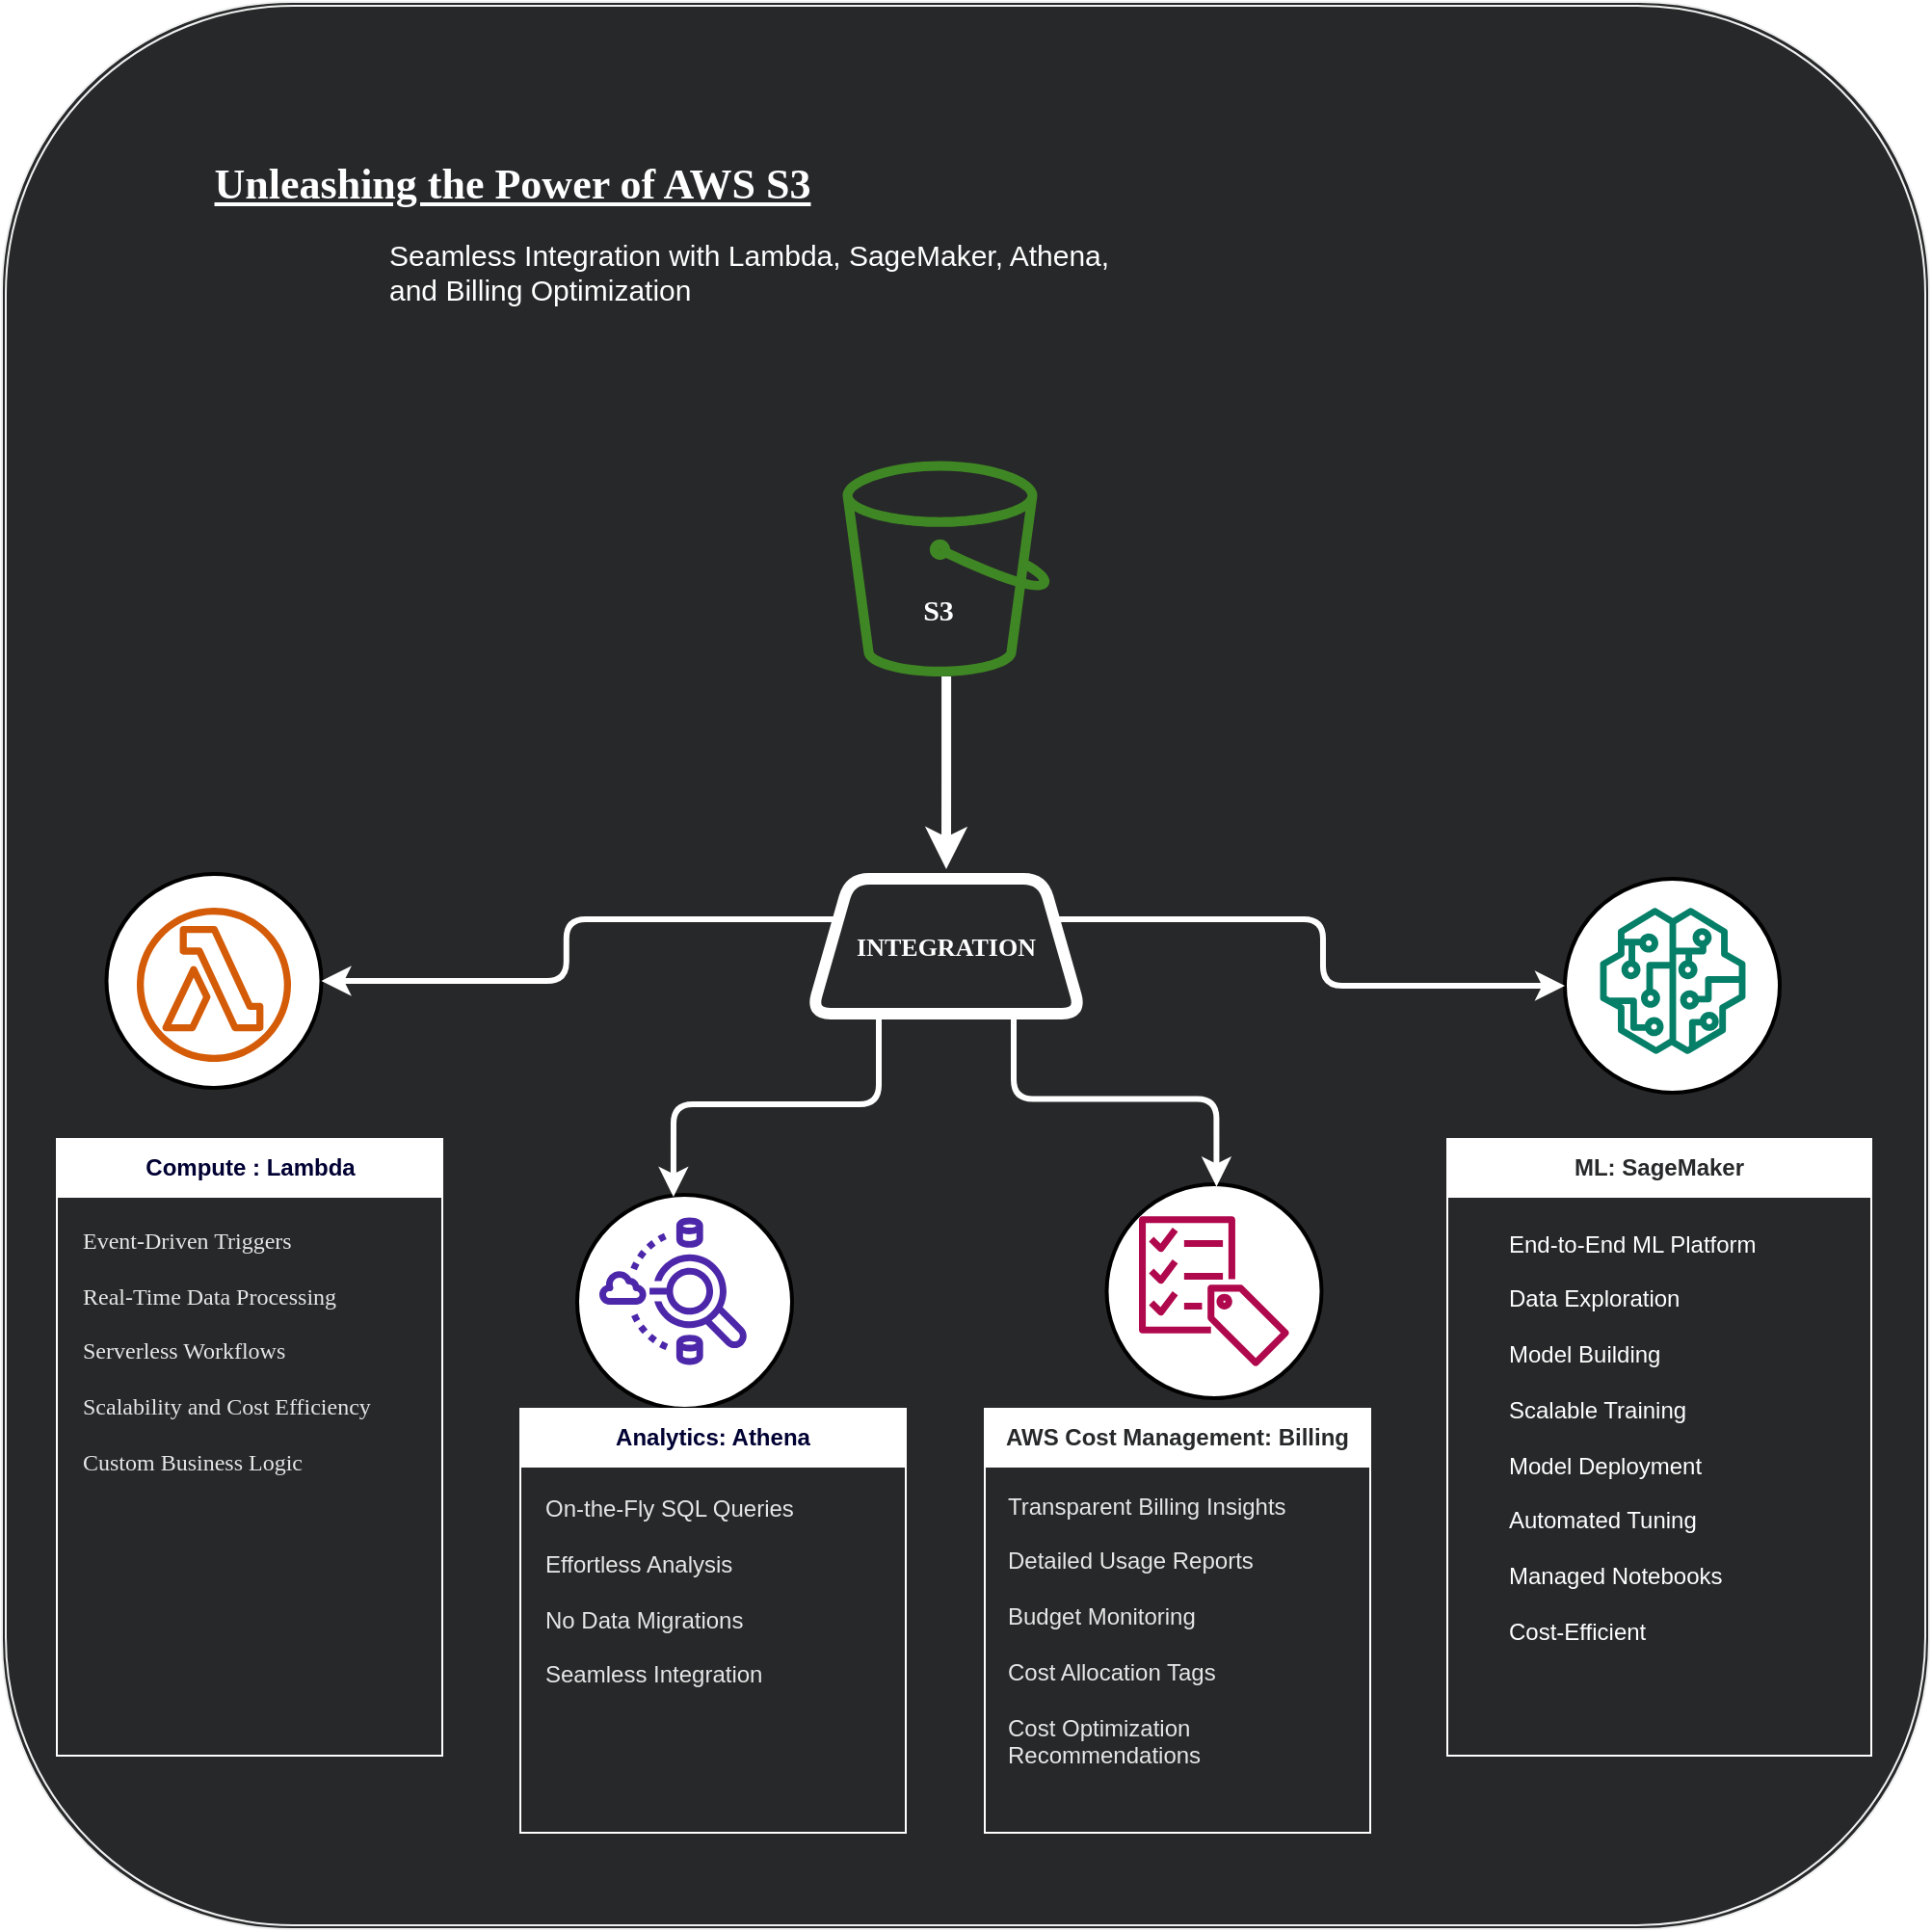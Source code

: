 <mxfile version="21.6.8" type="github">
  <diagram name="Page-1" id="5987fedf-629e-85c4-6858-42fee31821dd">
    <mxGraphModel dx="866" dy="1820" grid="1" gridSize="10" guides="1" tooltips="1" connect="1" arrows="1" fold="1" page="1" pageScale="1.5" pageWidth="1169" pageHeight="826" background="none" math="0" shadow="0">
      <root>
        <mxCell id="0" style=";html=1;" />
        <mxCell id="1" style=";html=1;" parent="0" />
        <mxCell id="1y28jx78B81ABTf8jZqV-2" value="" style="shape=ext;double=1;rounded=1;whiteSpace=wrap;html=1;fillColor=#272829;strokeColor=#F0F0F0;" parent="1" vertex="1">
          <mxGeometry x="10" y="-110" width="1000" height="1000" as="geometry" />
        </mxCell>
        <mxCell id="2aweV3T2xqS6whoJP9f7-10" value="" style="shape=trapezoid;perimeter=trapezoidPerimeter;whiteSpace=wrap;html=1;fixedSize=1;fillColor=none;strokeColor=#FFFFFF;strokeWidth=6;perimeterSpacing=0;rounded=1;shadow=0;" parent="1" vertex="1">
          <mxGeometry x="430" y="345" width="140" height="70" as="geometry" />
        </mxCell>
        <mxCell id="mxP638kjlEipobzDz_Bb-1" value="&lt;font style=&quot;background-color: rgb(39, 40, 41);&quot; size=&quot;1&quot; face=&quot;Verdana&quot; color=&quot;#ffffff&quot;&gt;&lt;b style=&quot;font-size: 13px;&quot;&gt;INTEGRATION&lt;/b&gt;&lt;/font&gt;" style="text;strokeColor=none;align=center;fillColor=none;html=1;verticalAlign=middle;whiteSpace=wrap;rounded=0;" parent="1" vertex="1">
          <mxGeometry x="470" y="365" width="60" height="30" as="geometry" />
        </mxCell>
        <mxCell id="mxP638kjlEipobzDz_Bb-10" value="" style="strokeWidth=2;html=1;shape=mxgraph.flowchart.start_2;whiteSpace=wrap;" parent="1" vertex="1">
          <mxGeometry x="821" y="345" width="111.5" height="111" as="geometry" />
        </mxCell>
        <mxCell id="mxP638kjlEipobzDz_Bb-9" value="" style="strokeWidth=2;html=1;shape=mxgraph.flowchart.start_2;whiteSpace=wrap;" parent="1" vertex="1">
          <mxGeometry x="583.25" y="503.5" width="111.5" height="111" as="geometry" />
        </mxCell>
        <mxCell id="mxP638kjlEipobzDz_Bb-8" value="" style="strokeWidth=2;html=1;shape=mxgraph.flowchart.start_2;whiteSpace=wrap;" parent="1" vertex="1">
          <mxGeometry x="64.25" y="342.5" width="111.5" height="111" as="geometry" />
        </mxCell>
        <mxCell id="mxP638kjlEipobzDz_Bb-5" value="" style="strokeWidth=2;html=1;shape=mxgraph.flowchart.start_2;whiteSpace=wrap;" parent="1" vertex="1">
          <mxGeometry x="308.5" y="509" width="111.5" height="111" as="geometry" />
        </mxCell>
        <mxCell id="VEYagePClK9msia7UN-8-8" value="&lt;div align=&quot;left&quot;&gt;&lt;font color=&quot;#e6e6e6&quot;&gt;&lt;span style=&quot;background-color: rgb(39, 40, 41);&quot;&gt;On-the-Fly SQL Queries&lt;/span&gt;&lt;/font&gt;&lt;/div&gt;&lt;div align=&quot;left&quot;&gt;&lt;font color=&quot;#e6e6e6&quot;&gt;&lt;span style=&quot;background-color: rgb(39, 40, 41);&quot;&gt;&lt;br&gt;&lt;/span&gt;&lt;/font&gt;&lt;/div&gt;&lt;div align=&quot;left&quot;&gt;&lt;font color=&quot;#e6e6e6&quot;&gt;&lt;span style=&quot;background-color: rgb(39, 40, 41);&quot;&gt;Effortless Analysis&lt;/span&gt;&lt;/font&gt;&lt;/div&gt;&lt;div align=&quot;left&quot;&gt;&lt;font color=&quot;#e6e6e6&quot;&gt;&lt;span style=&quot;background-color: rgb(39, 40, 41);&quot;&gt;&lt;br&gt;&lt;/span&gt;&lt;/font&gt;&lt;/div&gt;&lt;div align=&quot;left&quot;&gt;&lt;font color=&quot;#e6e6e6&quot;&gt;&lt;span style=&quot;background-color: rgb(39, 40, 41);&quot;&gt;No Data Migrations&lt;/span&gt;&lt;/font&gt;&lt;/div&gt;&lt;div align=&quot;left&quot;&gt;&lt;font color=&quot;#e6e6e6&quot;&gt;&lt;span style=&quot;background-color: rgb(39, 40, 41);&quot;&gt;&lt;br&gt;&lt;/span&gt;&lt;/font&gt;&lt;/div&gt;&lt;div align=&quot;left&quot;&gt;&lt;font color=&quot;#e6e6e6&quot;&gt;&lt;span style=&quot;background-color: rgb(39, 40, 41);&quot;&gt;Seamless Integration&lt;/span&gt;&lt;/font&gt;&lt;/div&gt;" style="text;strokeColor=none;align=left;fillColor=none;html=1;verticalAlign=middle;whiteSpace=wrap;rounded=0;" parent="1" vertex="1">
          <mxGeometry x="290" y="700" width="200" height="30" as="geometry" />
        </mxCell>
        <object label="&lt;font style=&quot;background-color: rgb(255, 255, 255);&quot; color=&quot;#000033&quot;&gt;Analytics: Athena&lt;/font&gt;" id="VEYagePClK9msia7UN-8-2">
          <mxCell style="swimlane;whiteSpace=wrap;html=1;startSize=30;strokeColor=#FFFFFF;" parent="1" vertex="1">
            <mxGeometry x="279" y="620" width="200" height="220" as="geometry" />
          </mxCell>
        </object>
        <mxCell id="2aweV3T2xqS6whoJP9f7-12" style="edgeStyle=orthogonalEdgeStyle;rounded=1;orthogonalLoop=1;jettySize=auto;html=1;exitX=0;exitY=0.25;exitDx=0;exitDy=0;strokeWidth=3;strokeColor=#FFFFFF;" parent="1" source="2aweV3T2xqS6whoJP9f7-10" target="mxP638kjlEipobzDz_Bb-8" edge="1">
          <mxGeometry relative="1" as="geometry">
            <mxPoint x="180" y="400" as="targetPoint" />
          </mxGeometry>
        </mxCell>
        <mxCell id="2aweV3T2xqS6whoJP9f7-13" style="edgeStyle=orthogonalEdgeStyle;rounded=1;orthogonalLoop=1;jettySize=auto;html=1;exitX=0.25;exitY=1;exitDx=0;exitDy=0;strokeWidth=3;strokeColor=#FFFFFF;entryX=0.448;entryY=0.009;entryDx=0;entryDy=0;entryPerimeter=0;" parent="1" source="2aweV3T2xqS6whoJP9f7-10" target="mxP638kjlEipobzDz_Bb-5" edge="1">
          <mxGeometry relative="1" as="geometry" />
        </mxCell>
        <mxCell id="2aweV3T2xqS6whoJP9f7-14" style="edgeStyle=orthogonalEdgeStyle;rounded=1;orthogonalLoop=1;jettySize=auto;html=1;exitX=0.75;exitY=1;exitDx=0;exitDy=0;strokeWidth=3;strokeColor=#FFFFFF;entryX=0.511;entryY=0.011;entryDx=0;entryDy=0;entryPerimeter=0;" parent="1" source="2aweV3T2xqS6whoJP9f7-10" target="mxP638kjlEipobzDz_Bb-9" edge="1">
          <mxGeometry relative="1" as="geometry">
            <mxPoint x="640" y="500" as="targetPoint" />
          </mxGeometry>
        </mxCell>
        <mxCell id="2aweV3T2xqS6whoJP9f7-15" style="edgeStyle=orthogonalEdgeStyle;rounded=1;orthogonalLoop=1;jettySize=auto;html=1;exitX=1;exitY=0.25;exitDx=0;exitDy=0;strokeColor=#FFFFFF;strokeWidth=3;" parent="1" source="2aweV3T2xqS6whoJP9f7-10" target="mxP638kjlEipobzDz_Bb-10" edge="1">
          <mxGeometry relative="1" as="geometry">
            <mxPoint x="810" y="398" as="targetPoint" />
          </mxGeometry>
        </mxCell>
        <mxCell id="1y28jx78B81ABTf8jZqV-3" value="&lt;font style=&quot;font-size: 22px;&quot; color=&quot;#ffffff&quot;&gt;&lt;u&gt;&lt;b&gt;Unleashing the Power of AWS S3&lt;br&gt;&lt;/b&gt;&lt;/u&gt;&lt;/font&gt;" style="text;strokeColor=none;align=center;fillColor=none;html=1;verticalAlign=middle;whiteSpace=wrap;rounded=0;fontFamily=Times New Roman;" parent="1" vertex="1">
          <mxGeometry x="60" y="-110" width="430" height="190" as="geometry" />
        </mxCell>
        <mxCell id="1y28jx78B81ABTf8jZqV-5" value="&lt;div style=&quot;font-size: 15px;&quot; align=&quot;left&quot;&gt;&lt;font style=&quot;font-size: 15px;&quot; color=&quot;#ffffff&quot;&gt;Seamless Integration with Lambda, SageMaker, Athena, and Billing Optimization&lt;/font&gt;&lt;/div&gt;" style="text;strokeColor=none;align=left;fillColor=none;html=1;verticalAlign=middle;whiteSpace=wrap;rounded=0;" parent="1" vertex="1">
          <mxGeometry x="209" y="20" width="391" height="20" as="geometry" />
        </mxCell>
        <mxCell id="2aweV3T2xqS6whoJP9f7-17" value="" style="edgeStyle=orthogonalEdgeStyle;rounded=0;orthogonalLoop=1;jettySize=auto;html=1;strokeColor=#FFFFFF;strokeWidth=5;" parent="1" source="1y28jx78B81ABTf8jZqV-6" edge="1">
          <mxGeometry relative="1" as="geometry">
            <mxPoint x="500" y="340" as="targetPoint" />
          </mxGeometry>
        </mxCell>
        <mxCell id="1y28jx78B81ABTf8jZqV-6" value="" style="sketch=0;outlineConnect=0;fontColor=#232F3E;gradientColor=none;fillColor=#3F8624;strokeColor=none;dashed=0;verticalLabelPosition=bottom;verticalAlign=top;align=center;html=1;fontSize=12;fontStyle=0;aspect=fixed;pointerEvents=1;shape=mxgraph.aws4.bucket;" parent="1" vertex="1">
          <mxGeometry x="446.25" y="128.2" width="107.5" height="111.8" as="geometry" />
        </mxCell>
        <mxCell id="2aweV3T2xqS6whoJP9f7-6" value="" style="sketch=0;outlineConnect=0;fontColor=#232F3E;gradientColor=none;fillColor=#D45B07;strokeColor=none;dashed=0;verticalLabelPosition=bottom;verticalAlign=top;align=center;html=1;fontSize=12;fontStyle=0;aspect=fixed;pointerEvents=1;shape=mxgraph.aws4.lambda_function;" parent="1" vertex="1">
          <mxGeometry x="80" y="360" width="80" height="80" as="geometry" />
        </mxCell>
        <mxCell id="2aweV3T2xqS6whoJP9f7-7" value="" style="sketch=0;outlineConnect=0;fontColor=#232F3E;gradientColor=none;fillColor=#067F68;strokeColor=none;dashed=0;verticalLabelPosition=bottom;verticalAlign=top;align=center;html=1;fontSize=12;fontStyle=0;aspect=fixed;pointerEvents=1;shape=mxgraph.aws4.sagemaker_model;" parent="1" vertex="1">
          <mxGeometry x="839" y="360" width="76" height="76" as="geometry" />
        </mxCell>
        <mxCell id="2aweV3T2xqS6whoJP9f7-8" value="" style="sketch=0;outlineConnect=0;fontColor=#232F3E;gradientColor=none;fillColor=#4D27AA;strokeColor=none;dashed=0;verticalLabelPosition=bottom;verticalAlign=top;align=center;html=1;fontSize=12;fontStyle=0;aspect=fixed;pointerEvents=1;shape=mxgraph.aws4.athena_data_source_connectors;" parent="1" vertex="1">
          <mxGeometry x="320" y="520" width="77" height="78" as="geometry" />
        </mxCell>
        <mxCell id="2aweV3T2xqS6whoJP9f7-9" value="" style="sketch=0;outlineConnect=0;fontColor=#232F3E;gradientColor=none;fillColor=#B0084D;strokeColor=none;dashed=0;verticalLabelPosition=bottom;verticalAlign=top;align=center;html=1;fontSize=12;fontStyle=0;aspect=fixed;pointerEvents=1;shape=mxgraph.aws4.checklist_cost;" parent="1" vertex="1">
          <mxGeometry x="600" y="520" width="78" height="78" as="geometry" />
        </mxCell>
        <object label="&lt;font style=&quot;background-color: rgb(255, 255, 255);&quot; color=&quot;#000033&quot;&gt;Compute : Lambda&lt;/font&gt;" id="VEYagePClK9msia7UN-8-1">
          <mxCell style="swimlane;whiteSpace=wrap;html=1;startSize=30;strokeColor=#FFFFFF;" parent="1" vertex="1">
            <mxGeometry x="38.5" y="480" width="200" height="320" as="geometry" />
          </mxCell>
        </object>
        <mxCell id="VEYagePClK9msia7UN-8-7" value="&lt;div align=&quot;left&quot;&gt;&lt;font style=&quot;background-color: rgb(39, 40, 41);&quot; face=&quot;Verdana&quot; color=&quot;#e6e6e6&quot;&gt;Event-Driven Triggers&lt;/font&gt;&lt;/div&gt;&lt;div align=&quot;left&quot;&gt;&lt;font style=&quot;background-color: rgb(39, 40, 41);&quot; face=&quot;Verdana&quot; color=&quot;#e6e6e6&quot;&gt;&lt;br&gt;&lt;/font&gt;&lt;/div&gt;&lt;div align=&quot;left&quot;&gt;&lt;font style=&quot;background-color: rgb(39, 40, 41);&quot; face=&quot;Verdana&quot; color=&quot;#e6e6e6&quot;&gt;Real-Time Data Processing&lt;/font&gt;&lt;/div&gt;&lt;div align=&quot;left&quot;&gt;&lt;font style=&quot;background-color: rgb(39, 40, 41);&quot; face=&quot;Verdana&quot; color=&quot;#e6e6e6&quot;&gt;&lt;br&gt;&lt;/font&gt;&lt;/div&gt;&lt;div align=&quot;left&quot;&gt;&lt;font style=&quot;background-color: rgb(39, 40, 41);&quot; face=&quot;Verdana&quot; color=&quot;#e6e6e6&quot;&gt;Serverless Workflows&lt;/font&gt;&lt;/div&gt;&lt;div align=&quot;left&quot;&gt;&lt;font style=&quot;background-color: rgb(39, 40, 41);&quot; face=&quot;Verdana&quot; color=&quot;#e6e6e6&quot;&gt;&lt;br&gt;&lt;/font&gt;&lt;/div&gt;&lt;div align=&quot;left&quot;&gt;&lt;font style=&quot;background-color: rgb(39, 40, 41);&quot; face=&quot;Verdana&quot; color=&quot;#e6e6e6&quot;&gt;Scalability and Cost Efficiency&lt;/font&gt;&lt;/div&gt;&lt;div align=&quot;left&quot;&gt;&lt;font style=&quot;background-color: rgb(39, 40, 41);&quot; face=&quot;Verdana&quot; color=&quot;#e6e6e6&quot;&gt;&lt;br&gt;&lt;/font&gt;&lt;/div&gt;&lt;div align=&quot;left&quot;&gt;&lt;font style=&quot;background-color: rgb(39, 40, 41);&quot; face=&quot;Verdana&quot; color=&quot;#e6e6e6&quot;&gt;Custom Business Logic&lt;/font&gt;&lt;/div&gt;" style="text;strokeColor=none;align=left;fillColor=none;html=1;verticalAlign=middle;whiteSpace=wrap;rounded=0;" parent="VEYagePClK9msia7UN-8-1" vertex="1">
          <mxGeometry x="11.5" y="95" width="200" height="30" as="geometry" />
        </mxCell>
        <object label="&lt;font style=&quot;background-color: rgb(255, 255, 255);&quot; color=&quot;#272829&quot;&gt;ML: SageMaker&lt;/font&gt;" id="VEYagePClK9msia7UN-8-3">
          <mxCell style="swimlane;whiteSpace=wrap;html=1;startSize=30;strokeColor=#FFFFFF;" parent="1" vertex="1">
            <mxGeometry x="760" y="480" width="220" height="320" as="geometry" />
          </mxCell>
        </object>
        <mxCell id="VEYagePClK9msia7UN-8-10" value="&lt;div&gt;&lt;font color=&quot;#ffffff&quot;&gt;&lt;span style=&quot;background-color: rgb(39, 40, 41);&quot;&gt;End-to-End ML Platform&lt;/span&gt;&lt;/font&gt;&lt;/div&gt;&lt;div&gt;&lt;font color=&quot;#ffffff&quot;&gt;&lt;span style=&quot;background-color: rgb(39, 40, 41);&quot;&gt;&lt;br&gt;&lt;/span&gt;&lt;/font&gt;&lt;/div&gt;&lt;div&gt;&lt;font color=&quot;#ffffff&quot;&gt;&lt;span style=&quot;background-color: rgb(39, 40, 41);&quot;&gt;Data Exploration&lt;/span&gt;&lt;/font&gt;&lt;/div&gt;&lt;div&gt;&lt;font color=&quot;#ffffff&quot;&gt;&lt;span style=&quot;background-color: rgb(39, 40, 41);&quot;&gt;&lt;br&gt;&lt;/span&gt;&lt;/font&gt;&lt;/div&gt;&lt;div&gt;&lt;font color=&quot;#ffffff&quot;&gt;&lt;span style=&quot;background-color: rgb(39, 40, 41);&quot;&gt;Model Building&lt;/span&gt;&lt;/font&gt;&lt;/div&gt;&lt;div&gt;&lt;font color=&quot;#ffffff&quot;&gt;&lt;span style=&quot;background-color: rgb(39, 40, 41);&quot;&gt;&lt;br&gt;&lt;/span&gt;&lt;/font&gt;&lt;/div&gt;&lt;div&gt;&lt;font color=&quot;#ffffff&quot;&gt;&lt;span style=&quot;background-color: rgb(39, 40, 41);&quot;&gt;Scalable Training&lt;/span&gt;&lt;/font&gt;&lt;/div&gt;&lt;div&gt;&lt;font color=&quot;#ffffff&quot;&gt;&lt;span style=&quot;background-color: rgb(39, 40, 41);&quot;&gt;&lt;br&gt;&lt;/span&gt;&lt;/font&gt;&lt;/div&gt;&lt;div&gt;&lt;font color=&quot;#ffffff&quot;&gt;&lt;span style=&quot;background-color: rgb(39, 40, 41);&quot;&gt;Model Deployment&lt;/span&gt;&lt;/font&gt;&lt;/div&gt;&lt;div&gt;&lt;font color=&quot;#ffffff&quot;&gt;&lt;span style=&quot;background-color: rgb(39, 40, 41);&quot;&gt;&lt;br&gt;&lt;/span&gt;&lt;/font&gt;&lt;/div&gt;&lt;div&gt;&lt;font color=&quot;#ffffff&quot;&gt;&lt;span style=&quot;background-color: rgb(39, 40, 41);&quot;&gt;Automated Tuning&lt;/span&gt;&lt;/font&gt;&lt;/div&gt;&lt;div&gt;&lt;font color=&quot;#ffffff&quot;&gt;&lt;span style=&quot;background-color: rgb(39, 40, 41);&quot;&gt;&lt;br&gt;&lt;/span&gt;&lt;/font&gt;&lt;/div&gt;&lt;div&gt;&lt;font color=&quot;#ffffff&quot;&gt;&lt;span style=&quot;background-color: rgb(39, 40, 41);&quot;&gt;Managed Notebooks&lt;/span&gt;&lt;/font&gt;&lt;/div&gt;&lt;div&gt;&lt;font color=&quot;#ffffff&quot;&gt;&lt;span style=&quot;background-color: rgb(39, 40, 41);&quot;&gt;&lt;br&gt;&lt;/span&gt;&lt;/font&gt;&lt;/div&gt;&lt;div&gt;&lt;font color=&quot;#ffffff&quot;&gt;&lt;span style=&quot;background-color: rgb(39, 40, 41);&quot;&gt;Cost-Efficient&lt;/span&gt;&lt;/font&gt;&lt;/div&gt;" style="text;strokeColor=none;align=left;fillColor=none;html=1;verticalAlign=middle;whiteSpace=wrap;rounded=0;" parent="VEYagePClK9msia7UN-8-3" vertex="1">
          <mxGeometry x="30" y="140" width="200" height="30" as="geometry" />
        </mxCell>
        <object label="&lt;font style=&quot;background-color: rgb(255, 255, 255);&quot; color=&quot;#272829&quot;&gt;AWS Cost Management: Billing&lt;/font&gt;" id="VEYagePClK9msia7UN-8-5">
          <mxCell style="swimlane;whiteSpace=wrap;html=1;startSize=30;strokeColor=#FFFFFF;" parent="1" vertex="1">
            <mxGeometry x="520" y="620" width="200" height="220" as="geometry">
              <mxRectangle x="520" y="620" width="210" height="30" as="alternateBounds" />
            </mxGeometry>
          </mxCell>
        </object>
        <mxCell id="VEYagePClK9msia7UN-8-9" value="&lt;div&gt;&lt;font color=&quot;#e6e6e6&quot;&gt;&lt;span style=&quot;background-color: rgb(39, 40, 41);&quot;&gt;Transparent Billing Insights&lt;/span&gt;&lt;/font&gt;&lt;/div&gt;&lt;div&gt;&lt;font color=&quot;#e6e6e6&quot;&gt;&lt;span style=&quot;background-color: rgb(39, 40, 41);&quot;&gt;&lt;br&gt;&lt;/span&gt;&lt;/font&gt;&lt;/div&gt;&lt;div&gt;&lt;font color=&quot;#e6e6e6&quot;&gt;&lt;span style=&quot;background-color: rgb(39, 40, 41);&quot;&gt;Detailed Usage Reports&lt;/span&gt;&lt;/font&gt;&lt;/div&gt;&lt;div&gt;&lt;font color=&quot;#e6e6e6&quot;&gt;&lt;span style=&quot;background-color: rgb(39, 40, 41);&quot;&gt;&lt;br&gt;&lt;/span&gt;&lt;/font&gt;&lt;/div&gt;&lt;div&gt;&lt;font color=&quot;#e6e6e6&quot;&gt;&lt;span style=&quot;background-color: rgb(39, 40, 41);&quot;&gt;Budget Monitoring&lt;/span&gt;&lt;/font&gt;&lt;/div&gt;&lt;div&gt;&lt;font color=&quot;#e6e6e6&quot;&gt;&lt;span style=&quot;background-color: rgb(39, 40, 41);&quot;&gt;&lt;br&gt;&lt;/span&gt;&lt;/font&gt;&lt;/div&gt;&lt;div&gt;&lt;font color=&quot;#e6e6e6&quot;&gt;&lt;span style=&quot;background-color: rgb(39, 40, 41);&quot;&gt;Cost Allocation Tags&lt;/span&gt;&lt;/font&gt;&lt;/div&gt;&lt;div&gt;&lt;font color=&quot;#e6e6e6&quot;&gt;&lt;span style=&quot;background-color: rgb(39, 40, 41);&quot;&gt;&lt;br&gt;&lt;/span&gt;&lt;/font&gt;&lt;/div&gt;&lt;div&gt;&lt;font color=&quot;#e6e6e6&quot;&gt;&lt;span style=&quot;background-color: rgb(39, 40, 41);&quot;&gt;Cost Optimization Recommendations&lt;/span&gt;&lt;/font&gt;&lt;/div&gt;" style="text;strokeColor=none;align=left;fillColor=none;html=1;verticalAlign=middle;whiteSpace=wrap;rounded=0;" parent="VEYagePClK9msia7UN-8-5" vertex="1">
          <mxGeometry x="10" y="100" width="200" height="30" as="geometry" />
        </mxCell>
        <mxCell id="mxP638kjlEipobzDz_Bb-12" value="&lt;div&gt;&lt;font size=&quot;1&quot; color=&quot;#ffffff&quot;&gt;&lt;b&gt;&lt;font style=&quot;font-size: 15px;&quot; face=&quot;Verdana&quot;&gt;S3&lt;/font&gt;&lt;/b&gt;&lt;/font&gt;&lt;/div&gt;" style="text;strokeColor=none;align=center;fillColor=none;html=1;verticalAlign=middle;whiteSpace=wrap;rounded=0;" parent="1" vertex="1">
          <mxGeometry x="446.25" y="180" width="100" height="50" as="geometry" />
        </mxCell>
      </root>
    </mxGraphModel>
  </diagram>
</mxfile>
